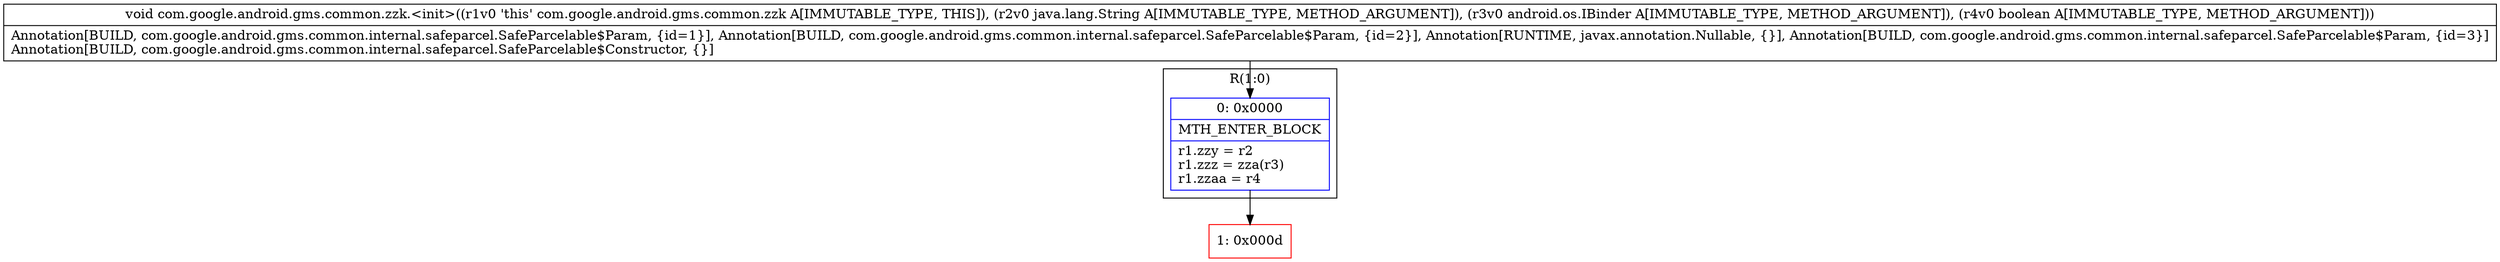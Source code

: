 digraph "CFG forcom.google.android.gms.common.zzk.\<init\>(Ljava\/lang\/String;Landroid\/os\/IBinder;Z)V" {
subgraph cluster_Region_1869758797 {
label = "R(1:0)";
node [shape=record,color=blue];
Node_0 [shape=record,label="{0\:\ 0x0000|MTH_ENTER_BLOCK\l|r1.zzy = r2\lr1.zzz = zza(r3)\lr1.zzaa = r4\l}"];
}
Node_1 [shape=record,color=red,label="{1\:\ 0x000d}"];
MethodNode[shape=record,label="{void com.google.android.gms.common.zzk.\<init\>((r1v0 'this' com.google.android.gms.common.zzk A[IMMUTABLE_TYPE, THIS]), (r2v0 java.lang.String A[IMMUTABLE_TYPE, METHOD_ARGUMENT]), (r3v0 android.os.IBinder A[IMMUTABLE_TYPE, METHOD_ARGUMENT]), (r4v0 boolean A[IMMUTABLE_TYPE, METHOD_ARGUMENT]))  | Annotation[BUILD, com.google.android.gms.common.internal.safeparcel.SafeParcelable$Param, \{id=1\}], Annotation[BUILD, com.google.android.gms.common.internal.safeparcel.SafeParcelable$Param, \{id=2\}], Annotation[RUNTIME, javax.annotation.Nullable, \{\}], Annotation[BUILD, com.google.android.gms.common.internal.safeparcel.SafeParcelable$Param, \{id=3\}]\lAnnotation[BUILD, com.google.android.gms.common.internal.safeparcel.SafeParcelable$Constructor, \{\}]\l}"];
MethodNode -> Node_0;
Node_0 -> Node_1;
}


